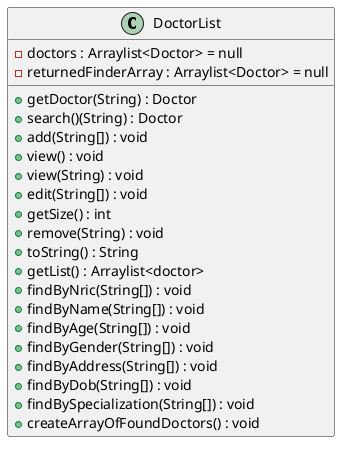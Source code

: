 @startuml
'https://plantuml.com/class-diagram

class DoctorList {
-doctors : Arraylist<Doctor> = null
-returnedFinderArray : Arraylist<Doctor> = null
+getDoctor(String) : Doctor
+search()(String) : Doctor
+add(String[]) : void
+view() : void
+view(String) : void
+edit(String[]) : void
+getSize() : int
+remove(String) : void
+toString() : String
+getList() : Arraylist<doctor>
+findByNric(String[]) : void
+findByName(String[]) : void
+findByAge(String[]) : void
+findByGender(String[]) : void
+findByAddress(String[]) : void
+findByDob(String[]) : void
+findBySpecialization(String[]) : void
+createArrayOfFoundDoctors() : void
}

@enduml